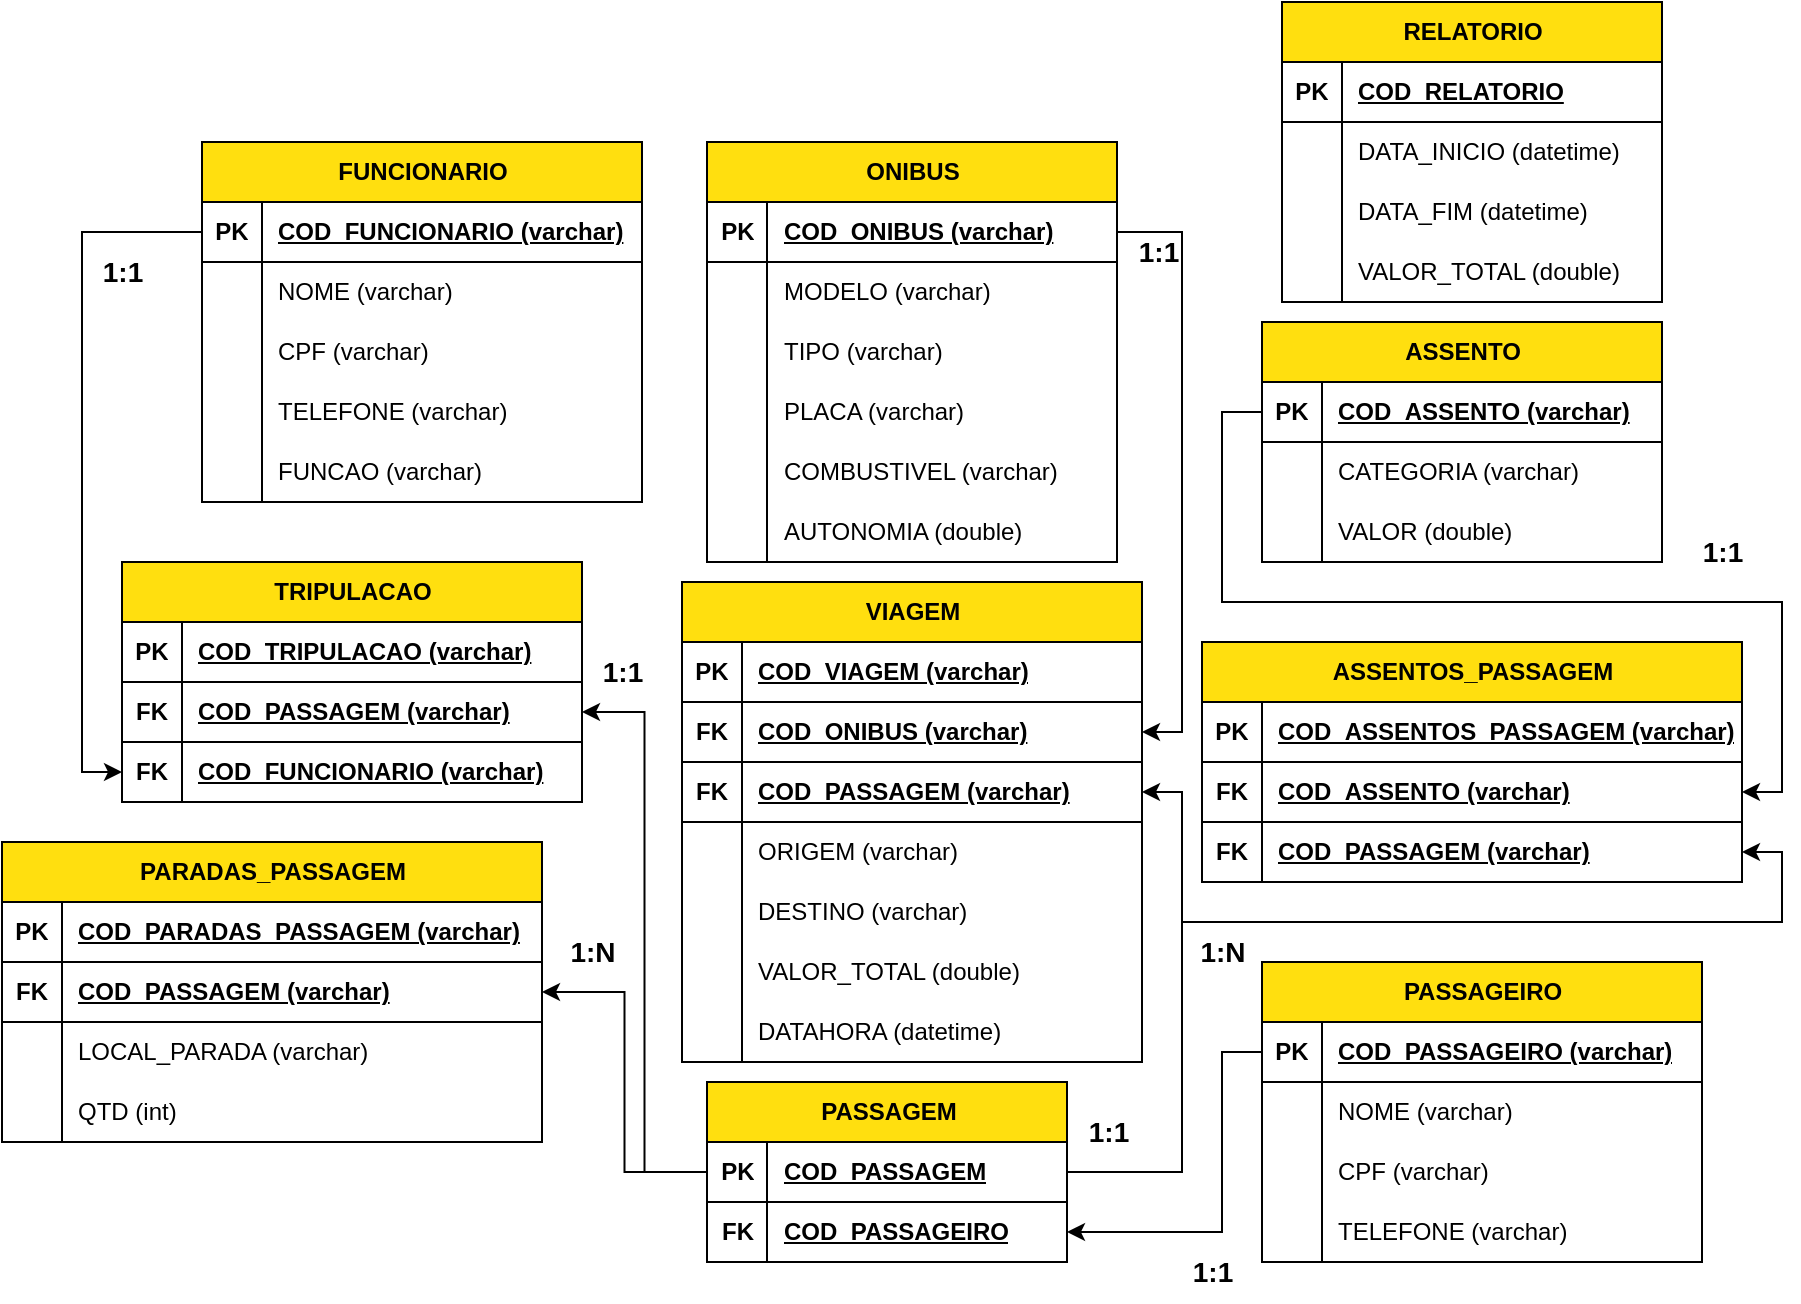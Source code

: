 <mxfile version="22.0.0" type="device">
  <diagram id="R2lEEEUBdFMjLlhIrx00" name="Page-1">
    <mxGraphModel dx="2416" dy="1732" grid="1" gridSize="10" guides="1" tooltips="1" connect="1" arrows="1" fold="1" page="1" pageScale="1" pageWidth="850" pageHeight="1100" math="0" shadow="0" extFonts="Permanent Marker^https://fonts.googleapis.com/css?family=Permanent+Marker">
      <root>
        <mxCell id="0" />
        <mxCell id="1" parent="0" />
        <mxCell id="h3yeqgVDddBy6KpF-m_9-1" value="PASSAGEM" style="shape=table;startSize=30;container=1;collapsible=1;childLayout=tableLayout;fixedRows=1;rowLines=0;fontStyle=1;align=center;resizeLast=1;html=1;fillColor=#FFDF0F;" vertex="1" parent="1">
          <mxGeometry x="132.5" y="-10" width="180" height="90" as="geometry" />
        </mxCell>
        <mxCell id="h3yeqgVDddBy6KpF-m_9-37" value="" style="shape=tableRow;horizontal=0;startSize=0;swimlaneHead=0;swimlaneBody=0;fillColor=none;collapsible=0;dropTarget=0;points=[[0,0.5],[1,0.5]];portConstraint=eastwest;top=0;left=0;right=0;bottom=1;" vertex="1" parent="h3yeqgVDddBy6KpF-m_9-1">
          <mxGeometry y="30" width="180" height="30" as="geometry" />
        </mxCell>
        <mxCell id="h3yeqgVDddBy6KpF-m_9-38" value="PK" style="shape=partialRectangle;connectable=0;fillColor=none;top=0;left=0;bottom=0;right=0;fontStyle=1;overflow=hidden;whiteSpace=wrap;html=1;" vertex="1" parent="h3yeqgVDddBy6KpF-m_9-37">
          <mxGeometry width="30" height="30" as="geometry">
            <mxRectangle width="30" height="30" as="alternateBounds" />
          </mxGeometry>
        </mxCell>
        <mxCell id="h3yeqgVDddBy6KpF-m_9-39" value="COD_PASSAGEM" style="shape=partialRectangle;connectable=0;fillColor=none;top=0;left=0;bottom=0;right=0;align=left;spacingLeft=6;fontStyle=5;overflow=hidden;whiteSpace=wrap;html=1;" vertex="1" parent="h3yeqgVDddBy6KpF-m_9-37">
          <mxGeometry x="30" width="150" height="30" as="geometry">
            <mxRectangle width="150" height="30" as="alternateBounds" />
          </mxGeometry>
        </mxCell>
        <mxCell id="h3yeqgVDddBy6KpF-m_9-174" value="" style="shape=tableRow;horizontal=0;startSize=0;swimlaneHead=0;swimlaneBody=0;fillColor=none;collapsible=0;dropTarget=0;points=[[0,0.5],[1,0.5]];portConstraint=eastwest;top=0;left=0;right=0;bottom=1;" vertex="1" parent="h3yeqgVDddBy6KpF-m_9-1">
          <mxGeometry y="60" width="180" height="30" as="geometry" />
        </mxCell>
        <mxCell id="h3yeqgVDddBy6KpF-m_9-175" value="FK" style="shape=partialRectangle;connectable=0;fillColor=none;top=0;left=0;bottom=0;right=0;fontStyle=1;overflow=hidden;whiteSpace=wrap;html=1;" vertex="1" parent="h3yeqgVDddBy6KpF-m_9-174">
          <mxGeometry width="30" height="30" as="geometry">
            <mxRectangle width="30" height="30" as="alternateBounds" />
          </mxGeometry>
        </mxCell>
        <mxCell id="h3yeqgVDddBy6KpF-m_9-176" value="COD_PASSAGEIRO" style="shape=partialRectangle;connectable=0;fillColor=none;top=0;left=0;bottom=0;right=0;align=left;spacingLeft=6;fontStyle=5;overflow=hidden;whiteSpace=wrap;html=1;" vertex="1" parent="h3yeqgVDddBy6KpF-m_9-174">
          <mxGeometry x="30" width="150" height="30" as="geometry">
            <mxRectangle width="150" height="30" as="alternateBounds" />
          </mxGeometry>
        </mxCell>
        <mxCell id="h3yeqgVDddBy6KpF-m_9-59" value="PARADAS_PASSAGEM" style="shape=table;startSize=30;container=1;collapsible=1;childLayout=tableLayout;fixedRows=1;rowLines=0;fontStyle=1;align=center;resizeLast=1;html=1;fillColor=#FFDF0F;" vertex="1" parent="1">
          <mxGeometry x="-220" y="-130" width="270" height="150" as="geometry" />
        </mxCell>
        <mxCell id="h3yeqgVDddBy6KpF-m_9-60" value="" style="shape=tableRow;horizontal=0;startSize=0;swimlaneHead=0;swimlaneBody=0;fillColor=none;collapsible=0;dropTarget=0;points=[[0,0.5],[1,0.5]];portConstraint=eastwest;top=0;left=0;right=0;bottom=1;" vertex="1" parent="h3yeqgVDddBy6KpF-m_9-59">
          <mxGeometry y="30" width="270" height="30" as="geometry" />
        </mxCell>
        <mxCell id="h3yeqgVDddBy6KpF-m_9-61" value="PK" style="shape=partialRectangle;connectable=0;fillColor=none;top=0;left=0;bottom=0;right=0;fontStyle=1;overflow=hidden;whiteSpace=wrap;html=1;" vertex="1" parent="h3yeqgVDddBy6KpF-m_9-60">
          <mxGeometry width="30" height="30" as="geometry">
            <mxRectangle width="30" height="30" as="alternateBounds" />
          </mxGeometry>
        </mxCell>
        <mxCell id="h3yeqgVDddBy6KpF-m_9-62" value="COD_PARADAS_PASSAGEM&amp;nbsp;(varchar)" style="shape=partialRectangle;connectable=0;fillColor=none;top=0;left=0;bottom=0;right=0;align=left;spacingLeft=6;fontStyle=5;overflow=hidden;whiteSpace=wrap;html=1;" vertex="1" parent="h3yeqgVDddBy6KpF-m_9-60">
          <mxGeometry x="30" width="240" height="30" as="geometry">
            <mxRectangle width="240" height="30" as="alternateBounds" />
          </mxGeometry>
        </mxCell>
        <mxCell id="h3yeqgVDddBy6KpF-m_9-63" value="" style="shape=tableRow;horizontal=0;startSize=0;swimlaneHead=0;swimlaneBody=0;fillColor=none;collapsible=0;dropTarget=0;points=[[0,0.5],[1,0.5]];portConstraint=eastwest;top=0;left=0;right=0;bottom=1;" vertex="1" parent="h3yeqgVDddBy6KpF-m_9-59">
          <mxGeometry y="60" width="270" height="30" as="geometry" />
        </mxCell>
        <mxCell id="h3yeqgVDddBy6KpF-m_9-64" value="FK" style="shape=partialRectangle;connectable=0;fillColor=none;top=0;left=0;bottom=0;right=0;fontStyle=1;overflow=hidden;whiteSpace=wrap;html=1;" vertex="1" parent="h3yeqgVDddBy6KpF-m_9-63">
          <mxGeometry width="30" height="30" as="geometry">
            <mxRectangle width="30" height="30" as="alternateBounds" />
          </mxGeometry>
        </mxCell>
        <mxCell id="h3yeqgVDddBy6KpF-m_9-65" value="COD_PASSAGEM&amp;nbsp;(varchar)" style="shape=partialRectangle;connectable=0;fillColor=none;top=0;left=0;bottom=0;right=0;align=left;spacingLeft=6;fontStyle=5;overflow=hidden;whiteSpace=wrap;html=1;" vertex="1" parent="h3yeqgVDddBy6KpF-m_9-63">
          <mxGeometry x="30" width="240" height="30" as="geometry">
            <mxRectangle width="240" height="30" as="alternateBounds" />
          </mxGeometry>
        </mxCell>
        <mxCell id="h3yeqgVDddBy6KpF-m_9-66" value="" style="shape=tableRow;horizontal=0;startSize=0;swimlaneHead=0;swimlaneBody=0;fillColor=none;collapsible=0;dropTarget=0;points=[[0,0.5],[1,0.5]];portConstraint=eastwest;top=0;left=0;right=0;bottom=0;" vertex="1" parent="h3yeqgVDddBy6KpF-m_9-59">
          <mxGeometry y="90" width="270" height="30" as="geometry" />
        </mxCell>
        <mxCell id="h3yeqgVDddBy6KpF-m_9-67" value="" style="shape=partialRectangle;connectable=0;fillColor=none;top=0;left=0;bottom=0;right=0;editable=1;overflow=hidden;whiteSpace=wrap;html=1;" vertex="1" parent="h3yeqgVDddBy6KpF-m_9-66">
          <mxGeometry width="30" height="30" as="geometry">
            <mxRectangle width="30" height="30" as="alternateBounds" />
          </mxGeometry>
        </mxCell>
        <mxCell id="h3yeqgVDddBy6KpF-m_9-68" value="LOCAL_PARADA (varchar)" style="shape=partialRectangle;connectable=0;fillColor=none;top=0;left=0;bottom=0;right=0;align=left;spacingLeft=6;overflow=hidden;whiteSpace=wrap;html=1;" vertex="1" parent="h3yeqgVDddBy6KpF-m_9-66">
          <mxGeometry x="30" width="240" height="30" as="geometry">
            <mxRectangle width="240" height="30" as="alternateBounds" />
          </mxGeometry>
        </mxCell>
        <mxCell id="h3yeqgVDddBy6KpF-m_9-69" value="" style="shape=tableRow;horizontal=0;startSize=0;swimlaneHead=0;swimlaneBody=0;fillColor=none;collapsible=0;dropTarget=0;points=[[0,0.5],[1,0.5]];portConstraint=eastwest;top=0;left=0;right=0;bottom=0;" vertex="1" parent="h3yeqgVDddBy6KpF-m_9-59">
          <mxGeometry y="120" width="270" height="30" as="geometry" />
        </mxCell>
        <mxCell id="h3yeqgVDddBy6KpF-m_9-70" value="" style="shape=partialRectangle;connectable=0;fillColor=none;top=0;left=0;bottom=0;right=0;editable=1;overflow=hidden;whiteSpace=wrap;html=1;" vertex="1" parent="h3yeqgVDddBy6KpF-m_9-69">
          <mxGeometry width="30" height="30" as="geometry">
            <mxRectangle width="30" height="30" as="alternateBounds" />
          </mxGeometry>
        </mxCell>
        <mxCell id="h3yeqgVDddBy6KpF-m_9-71" value="QTD (int)" style="shape=partialRectangle;connectable=0;fillColor=none;top=0;left=0;bottom=0;right=0;align=left;spacingLeft=6;overflow=hidden;whiteSpace=wrap;html=1;" vertex="1" parent="h3yeqgVDddBy6KpF-m_9-69">
          <mxGeometry x="30" width="240" height="30" as="geometry">
            <mxRectangle width="240" height="30" as="alternateBounds" />
          </mxGeometry>
        </mxCell>
        <mxCell id="h3yeqgVDddBy6KpF-m_9-78" value="ASSENTOS_PASSAGEM" style="shape=table;startSize=30;container=1;collapsible=1;childLayout=tableLayout;fixedRows=1;rowLines=0;fontStyle=1;align=center;resizeLast=1;html=1;fillColor=#FFDF0F;" vertex="1" parent="1">
          <mxGeometry x="380" y="-230" width="270" height="120" as="geometry" />
        </mxCell>
        <mxCell id="h3yeqgVDddBy6KpF-m_9-79" value="" style="shape=tableRow;horizontal=0;startSize=0;swimlaneHead=0;swimlaneBody=0;fillColor=none;collapsible=0;dropTarget=0;points=[[0,0.5],[1,0.5]];portConstraint=eastwest;top=0;left=0;right=0;bottom=1;" vertex="1" parent="h3yeqgVDddBy6KpF-m_9-78">
          <mxGeometry y="30" width="270" height="30" as="geometry" />
        </mxCell>
        <mxCell id="h3yeqgVDddBy6KpF-m_9-80" value="PK" style="shape=partialRectangle;connectable=0;fillColor=none;top=0;left=0;bottom=0;right=0;fontStyle=1;overflow=hidden;whiteSpace=wrap;html=1;" vertex="1" parent="h3yeqgVDddBy6KpF-m_9-79">
          <mxGeometry width="30" height="30" as="geometry">
            <mxRectangle width="30" height="30" as="alternateBounds" />
          </mxGeometry>
        </mxCell>
        <mxCell id="h3yeqgVDddBy6KpF-m_9-81" value="COD_ASSENTOS_PASSAGEM&amp;nbsp;(varchar)" style="shape=partialRectangle;connectable=0;fillColor=none;top=0;left=0;bottom=0;right=0;align=left;spacingLeft=6;fontStyle=5;overflow=hidden;whiteSpace=wrap;html=1;" vertex="1" parent="h3yeqgVDddBy6KpF-m_9-79">
          <mxGeometry x="30" width="240" height="30" as="geometry">
            <mxRectangle width="240" height="30" as="alternateBounds" />
          </mxGeometry>
        </mxCell>
        <mxCell id="h3yeqgVDddBy6KpF-m_9-97" value="" style="shape=tableRow;horizontal=0;startSize=0;swimlaneHead=0;swimlaneBody=0;fillColor=none;collapsible=0;dropTarget=0;points=[[0,0.5],[1,0.5]];portConstraint=eastwest;top=0;left=0;right=0;bottom=1;" vertex="1" parent="h3yeqgVDddBy6KpF-m_9-78">
          <mxGeometry y="60" width="270" height="30" as="geometry" />
        </mxCell>
        <mxCell id="h3yeqgVDddBy6KpF-m_9-98" value="FK" style="shape=partialRectangle;connectable=0;fillColor=none;top=0;left=0;bottom=0;right=0;fontStyle=1;overflow=hidden;whiteSpace=wrap;html=1;" vertex="1" parent="h3yeqgVDddBy6KpF-m_9-97">
          <mxGeometry width="30" height="30" as="geometry">
            <mxRectangle width="30" height="30" as="alternateBounds" />
          </mxGeometry>
        </mxCell>
        <mxCell id="h3yeqgVDddBy6KpF-m_9-99" value="COD_ASSENTO&amp;nbsp;(varchar)" style="shape=partialRectangle;connectable=0;fillColor=none;top=0;left=0;bottom=0;right=0;align=left;spacingLeft=6;fontStyle=5;overflow=hidden;whiteSpace=wrap;html=1;" vertex="1" parent="h3yeqgVDddBy6KpF-m_9-97">
          <mxGeometry x="30" width="240" height="30" as="geometry">
            <mxRectangle width="240" height="30" as="alternateBounds" />
          </mxGeometry>
        </mxCell>
        <mxCell id="h3yeqgVDddBy6KpF-m_9-82" value="" style="shape=tableRow;horizontal=0;startSize=0;swimlaneHead=0;swimlaneBody=0;fillColor=none;collapsible=0;dropTarget=0;points=[[0,0.5],[1,0.5]];portConstraint=eastwest;top=0;left=0;right=0;bottom=1;" vertex="1" parent="h3yeqgVDddBy6KpF-m_9-78">
          <mxGeometry y="90" width="270" height="30" as="geometry" />
        </mxCell>
        <mxCell id="h3yeqgVDddBy6KpF-m_9-83" value="FK" style="shape=partialRectangle;connectable=0;fillColor=none;top=0;left=0;bottom=0;right=0;fontStyle=1;overflow=hidden;whiteSpace=wrap;html=1;" vertex="1" parent="h3yeqgVDddBy6KpF-m_9-82">
          <mxGeometry width="30" height="30" as="geometry">
            <mxRectangle width="30" height="30" as="alternateBounds" />
          </mxGeometry>
        </mxCell>
        <mxCell id="h3yeqgVDddBy6KpF-m_9-84" value="COD_PASSAGEM&amp;nbsp;(varchar)" style="shape=partialRectangle;connectable=0;fillColor=none;top=0;left=0;bottom=0;right=0;align=left;spacingLeft=6;fontStyle=5;overflow=hidden;whiteSpace=wrap;html=1;" vertex="1" parent="h3yeqgVDddBy6KpF-m_9-82">
          <mxGeometry x="30" width="240" height="30" as="geometry">
            <mxRectangle width="240" height="30" as="alternateBounds" />
          </mxGeometry>
        </mxCell>
        <mxCell id="h3yeqgVDddBy6KpF-m_9-178" style="edgeStyle=orthogonalEdgeStyle;rounded=0;orthogonalLoop=1;jettySize=auto;html=1;entryX=1;entryY=0.5;entryDx=0;entryDy=0;exitX=0;exitY=0.5;exitDx=0;exitDy=0;" edge="1" parent="1" source="h3yeqgVDddBy6KpF-m_9-111" target="h3yeqgVDddBy6KpF-m_9-97">
          <mxGeometry relative="1" as="geometry" />
        </mxCell>
        <mxCell id="h3yeqgVDddBy6KpF-m_9-110" value="ASSENTO" style="shape=table;startSize=30;container=1;collapsible=1;childLayout=tableLayout;fixedRows=1;rowLines=0;fontStyle=1;align=center;resizeLast=1;html=1;fillColor=#FFDF0F;" vertex="1" parent="1">
          <mxGeometry x="410" y="-390" width="200" height="120" as="geometry" />
        </mxCell>
        <mxCell id="h3yeqgVDddBy6KpF-m_9-111" value="" style="shape=tableRow;horizontal=0;startSize=0;swimlaneHead=0;swimlaneBody=0;fillColor=none;collapsible=0;dropTarget=0;points=[[0,0.5],[1,0.5]];portConstraint=eastwest;top=0;left=0;right=0;bottom=1;" vertex="1" parent="h3yeqgVDddBy6KpF-m_9-110">
          <mxGeometry y="30" width="200" height="30" as="geometry" />
        </mxCell>
        <mxCell id="h3yeqgVDddBy6KpF-m_9-112" value="PK" style="shape=partialRectangle;connectable=0;fillColor=none;top=0;left=0;bottom=0;right=0;fontStyle=1;overflow=hidden;whiteSpace=wrap;html=1;" vertex="1" parent="h3yeqgVDddBy6KpF-m_9-111">
          <mxGeometry width="30" height="30" as="geometry">
            <mxRectangle width="30" height="30" as="alternateBounds" />
          </mxGeometry>
        </mxCell>
        <mxCell id="h3yeqgVDddBy6KpF-m_9-113" value="COD_ASSENTO&amp;nbsp;(varchar)" style="shape=partialRectangle;connectable=0;fillColor=none;top=0;left=0;bottom=0;right=0;align=left;spacingLeft=6;fontStyle=5;overflow=hidden;whiteSpace=wrap;html=1;" vertex="1" parent="h3yeqgVDddBy6KpF-m_9-111">
          <mxGeometry x="30" width="170" height="30" as="geometry">
            <mxRectangle width="170" height="30" as="alternateBounds" />
          </mxGeometry>
        </mxCell>
        <mxCell id="h3yeqgVDddBy6KpF-m_9-117" value="" style="shape=tableRow;horizontal=0;startSize=0;swimlaneHead=0;swimlaneBody=0;fillColor=none;collapsible=0;dropTarget=0;points=[[0,0.5],[1,0.5]];portConstraint=eastwest;top=0;left=0;right=0;bottom=0;" vertex="1" parent="h3yeqgVDddBy6KpF-m_9-110">
          <mxGeometry y="60" width="200" height="30" as="geometry" />
        </mxCell>
        <mxCell id="h3yeqgVDddBy6KpF-m_9-118" value="" style="shape=partialRectangle;connectable=0;fillColor=none;top=0;left=0;bottom=0;right=0;editable=1;overflow=hidden;whiteSpace=wrap;html=1;" vertex="1" parent="h3yeqgVDddBy6KpF-m_9-117">
          <mxGeometry width="30" height="30" as="geometry">
            <mxRectangle width="30" height="30" as="alternateBounds" />
          </mxGeometry>
        </mxCell>
        <mxCell id="h3yeqgVDddBy6KpF-m_9-119" value="CATEGORIA (varchar)" style="shape=partialRectangle;connectable=0;fillColor=none;top=0;left=0;bottom=0;right=0;align=left;spacingLeft=6;overflow=hidden;whiteSpace=wrap;html=1;" vertex="1" parent="h3yeqgVDddBy6KpF-m_9-117">
          <mxGeometry x="30" width="170" height="30" as="geometry">
            <mxRectangle width="170" height="30" as="alternateBounds" />
          </mxGeometry>
        </mxCell>
        <mxCell id="h3yeqgVDddBy6KpF-m_9-120" value="" style="shape=tableRow;horizontal=0;startSize=0;swimlaneHead=0;swimlaneBody=0;fillColor=none;collapsible=0;dropTarget=0;points=[[0,0.5],[1,0.5]];portConstraint=eastwest;top=0;left=0;right=0;bottom=0;" vertex="1" parent="h3yeqgVDddBy6KpF-m_9-110">
          <mxGeometry y="90" width="200" height="30" as="geometry" />
        </mxCell>
        <mxCell id="h3yeqgVDddBy6KpF-m_9-121" value="" style="shape=partialRectangle;connectable=0;fillColor=none;top=0;left=0;bottom=0;right=0;editable=1;overflow=hidden;whiteSpace=wrap;html=1;" vertex="1" parent="h3yeqgVDddBy6KpF-m_9-120">
          <mxGeometry width="30" height="30" as="geometry">
            <mxRectangle width="30" height="30" as="alternateBounds" />
          </mxGeometry>
        </mxCell>
        <mxCell id="h3yeqgVDddBy6KpF-m_9-122" value="VALOR (double)" style="shape=partialRectangle;connectable=0;fillColor=none;top=0;left=0;bottom=0;right=0;align=left;spacingLeft=6;overflow=hidden;whiteSpace=wrap;html=1;" vertex="1" parent="h3yeqgVDddBy6KpF-m_9-120">
          <mxGeometry x="30" width="170" height="30" as="geometry">
            <mxRectangle width="170" height="30" as="alternateBounds" />
          </mxGeometry>
        </mxCell>
        <mxCell id="h3yeqgVDddBy6KpF-m_9-134" value="PASSAGEIRO" style="shape=table;startSize=30;container=1;collapsible=1;childLayout=tableLayout;fixedRows=1;rowLines=0;fontStyle=1;align=center;resizeLast=1;html=1;fillColor=#FFDF0F;" vertex="1" parent="1">
          <mxGeometry x="410" y="-70" width="220" height="150" as="geometry" />
        </mxCell>
        <mxCell id="h3yeqgVDddBy6KpF-m_9-135" value="" style="shape=tableRow;horizontal=0;startSize=0;swimlaneHead=0;swimlaneBody=0;fillColor=none;collapsible=0;dropTarget=0;points=[[0,0.5],[1,0.5]];portConstraint=eastwest;top=0;left=0;right=0;bottom=1;" vertex="1" parent="h3yeqgVDddBy6KpF-m_9-134">
          <mxGeometry y="30" width="220" height="30" as="geometry" />
        </mxCell>
        <mxCell id="h3yeqgVDddBy6KpF-m_9-136" value="PK" style="shape=partialRectangle;connectable=0;fillColor=none;top=0;left=0;bottom=0;right=0;fontStyle=1;overflow=hidden;whiteSpace=wrap;html=1;" vertex="1" parent="h3yeqgVDddBy6KpF-m_9-135">
          <mxGeometry width="30" height="30" as="geometry">
            <mxRectangle width="30" height="30" as="alternateBounds" />
          </mxGeometry>
        </mxCell>
        <mxCell id="h3yeqgVDddBy6KpF-m_9-137" value="COD_PASSAGEIRO&amp;nbsp;(varchar)" style="shape=partialRectangle;connectable=0;fillColor=none;top=0;left=0;bottom=0;right=0;align=left;spacingLeft=6;fontStyle=5;overflow=hidden;whiteSpace=wrap;html=1;" vertex="1" parent="h3yeqgVDddBy6KpF-m_9-135">
          <mxGeometry x="30" width="190" height="30" as="geometry">
            <mxRectangle width="190" height="30" as="alternateBounds" />
          </mxGeometry>
        </mxCell>
        <mxCell id="h3yeqgVDddBy6KpF-m_9-138" value="" style="shape=tableRow;horizontal=0;startSize=0;swimlaneHead=0;swimlaneBody=0;fillColor=none;collapsible=0;dropTarget=0;points=[[0,0.5],[1,0.5]];portConstraint=eastwest;top=0;left=0;right=0;bottom=0;" vertex="1" parent="h3yeqgVDddBy6KpF-m_9-134">
          <mxGeometry y="60" width="220" height="30" as="geometry" />
        </mxCell>
        <mxCell id="h3yeqgVDddBy6KpF-m_9-139" value="" style="shape=partialRectangle;connectable=0;fillColor=none;top=0;left=0;bottom=0;right=0;editable=1;overflow=hidden;whiteSpace=wrap;html=1;" vertex="1" parent="h3yeqgVDddBy6KpF-m_9-138">
          <mxGeometry width="30" height="30" as="geometry">
            <mxRectangle width="30" height="30" as="alternateBounds" />
          </mxGeometry>
        </mxCell>
        <mxCell id="h3yeqgVDddBy6KpF-m_9-140" value="NOME (varchar)" style="shape=partialRectangle;connectable=0;fillColor=none;top=0;left=0;bottom=0;right=0;align=left;spacingLeft=6;overflow=hidden;whiteSpace=wrap;html=1;" vertex="1" parent="h3yeqgVDddBy6KpF-m_9-138">
          <mxGeometry x="30" width="190" height="30" as="geometry">
            <mxRectangle width="190" height="30" as="alternateBounds" />
          </mxGeometry>
        </mxCell>
        <mxCell id="h3yeqgVDddBy6KpF-m_9-141" value="" style="shape=tableRow;horizontal=0;startSize=0;swimlaneHead=0;swimlaneBody=0;fillColor=none;collapsible=0;dropTarget=0;points=[[0,0.5],[1,0.5]];portConstraint=eastwest;top=0;left=0;right=0;bottom=0;" vertex="1" parent="h3yeqgVDddBy6KpF-m_9-134">
          <mxGeometry y="90" width="220" height="30" as="geometry" />
        </mxCell>
        <mxCell id="h3yeqgVDddBy6KpF-m_9-142" value="" style="shape=partialRectangle;connectable=0;fillColor=none;top=0;left=0;bottom=0;right=0;editable=1;overflow=hidden;whiteSpace=wrap;html=1;" vertex="1" parent="h3yeqgVDddBy6KpF-m_9-141">
          <mxGeometry width="30" height="30" as="geometry">
            <mxRectangle width="30" height="30" as="alternateBounds" />
          </mxGeometry>
        </mxCell>
        <mxCell id="h3yeqgVDddBy6KpF-m_9-143" value="CPF (varchar)" style="shape=partialRectangle;connectable=0;fillColor=none;top=0;left=0;bottom=0;right=0;align=left;spacingLeft=6;overflow=hidden;whiteSpace=wrap;html=1;" vertex="1" parent="h3yeqgVDddBy6KpF-m_9-141">
          <mxGeometry x="30" width="190" height="30" as="geometry">
            <mxRectangle width="190" height="30" as="alternateBounds" />
          </mxGeometry>
        </mxCell>
        <mxCell id="h3yeqgVDddBy6KpF-m_9-144" value="" style="shape=tableRow;horizontal=0;startSize=0;swimlaneHead=0;swimlaneBody=0;fillColor=none;collapsible=0;dropTarget=0;points=[[0,0.5],[1,0.5]];portConstraint=eastwest;top=0;left=0;right=0;bottom=0;" vertex="1" parent="h3yeqgVDddBy6KpF-m_9-134">
          <mxGeometry y="120" width="220" height="30" as="geometry" />
        </mxCell>
        <mxCell id="h3yeqgVDddBy6KpF-m_9-145" value="" style="shape=partialRectangle;connectable=0;fillColor=none;top=0;left=0;bottom=0;right=0;editable=1;overflow=hidden;whiteSpace=wrap;html=1;" vertex="1" parent="h3yeqgVDddBy6KpF-m_9-144">
          <mxGeometry width="30" height="30" as="geometry">
            <mxRectangle width="30" height="30" as="alternateBounds" />
          </mxGeometry>
        </mxCell>
        <mxCell id="h3yeqgVDddBy6KpF-m_9-146" value="TELEFONE (varchar)" style="shape=partialRectangle;connectable=0;fillColor=none;top=0;left=0;bottom=0;right=0;align=left;spacingLeft=6;overflow=hidden;whiteSpace=wrap;html=1;" vertex="1" parent="h3yeqgVDddBy6KpF-m_9-144">
          <mxGeometry x="30" width="190" height="30" as="geometry">
            <mxRectangle width="190" height="30" as="alternateBounds" />
          </mxGeometry>
        </mxCell>
        <mxCell id="h3yeqgVDddBy6KpF-m_9-147" style="edgeStyle=orthogonalEdgeStyle;rounded=0;orthogonalLoop=1;jettySize=auto;html=1;entryX=1;entryY=0.5;entryDx=0;entryDy=0;" edge="1" parent="1" source="h3yeqgVDddBy6KpF-m_9-135" target="h3yeqgVDddBy6KpF-m_9-174">
          <mxGeometry relative="1" as="geometry">
            <Array as="points">
              <mxPoint x="390" y="-25" />
              <mxPoint x="390" y="65" />
            </Array>
          </mxGeometry>
        </mxCell>
        <mxCell id="h3yeqgVDddBy6KpF-m_9-148" value="FUNCIONARIO" style="shape=table;startSize=30;container=1;collapsible=1;childLayout=tableLayout;fixedRows=1;rowLines=0;fontStyle=1;align=center;resizeLast=1;html=1;fillColor=#FFDF0F;" vertex="1" parent="1">
          <mxGeometry x="-120" y="-480" width="220" height="180" as="geometry" />
        </mxCell>
        <mxCell id="h3yeqgVDddBy6KpF-m_9-149" value="" style="shape=tableRow;horizontal=0;startSize=0;swimlaneHead=0;swimlaneBody=0;fillColor=none;collapsible=0;dropTarget=0;points=[[0,0.5],[1,0.5]];portConstraint=eastwest;top=0;left=0;right=0;bottom=1;" vertex="1" parent="h3yeqgVDddBy6KpF-m_9-148">
          <mxGeometry y="30" width="220" height="30" as="geometry" />
        </mxCell>
        <mxCell id="h3yeqgVDddBy6KpF-m_9-150" value="PK" style="shape=partialRectangle;connectable=0;fillColor=none;top=0;left=0;bottom=0;right=0;fontStyle=1;overflow=hidden;whiteSpace=wrap;html=1;" vertex="1" parent="h3yeqgVDddBy6KpF-m_9-149">
          <mxGeometry width="30" height="30" as="geometry">
            <mxRectangle width="30" height="30" as="alternateBounds" />
          </mxGeometry>
        </mxCell>
        <mxCell id="h3yeqgVDddBy6KpF-m_9-151" value="COD_FUNCIONARIO (varchar)" style="shape=partialRectangle;connectable=0;fillColor=none;top=0;left=0;bottom=0;right=0;align=left;spacingLeft=6;fontStyle=5;overflow=hidden;whiteSpace=wrap;html=1;" vertex="1" parent="h3yeqgVDddBy6KpF-m_9-149">
          <mxGeometry x="30" width="190" height="30" as="geometry">
            <mxRectangle width="190" height="30" as="alternateBounds" />
          </mxGeometry>
        </mxCell>
        <mxCell id="h3yeqgVDddBy6KpF-m_9-152" value="" style="shape=tableRow;horizontal=0;startSize=0;swimlaneHead=0;swimlaneBody=0;fillColor=none;collapsible=0;dropTarget=0;points=[[0,0.5],[1,0.5]];portConstraint=eastwest;top=0;left=0;right=0;bottom=0;" vertex="1" parent="h3yeqgVDddBy6KpF-m_9-148">
          <mxGeometry y="60" width="220" height="30" as="geometry" />
        </mxCell>
        <mxCell id="h3yeqgVDddBy6KpF-m_9-153" value="" style="shape=partialRectangle;connectable=0;fillColor=none;top=0;left=0;bottom=0;right=0;editable=1;overflow=hidden;whiteSpace=wrap;html=1;" vertex="1" parent="h3yeqgVDddBy6KpF-m_9-152">
          <mxGeometry width="30" height="30" as="geometry">
            <mxRectangle width="30" height="30" as="alternateBounds" />
          </mxGeometry>
        </mxCell>
        <mxCell id="h3yeqgVDddBy6KpF-m_9-154" value="NOME (varchar)" style="shape=partialRectangle;connectable=0;fillColor=none;top=0;left=0;bottom=0;right=0;align=left;spacingLeft=6;overflow=hidden;whiteSpace=wrap;html=1;" vertex="1" parent="h3yeqgVDddBy6KpF-m_9-152">
          <mxGeometry x="30" width="190" height="30" as="geometry">
            <mxRectangle width="190" height="30" as="alternateBounds" />
          </mxGeometry>
        </mxCell>
        <mxCell id="h3yeqgVDddBy6KpF-m_9-155" value="" style="shape=tableRow;horizontal=0;startSize=0;swimlaneHead=0;swimlaneBody=0;fillColor=none;collapsible=0;dropTarget=0;points=[[0,0.5],[1,0.5]];portConstraint=eastwest;top=0;left=0;right=0;bottom=0;" vertex="1" parent="h3yeqgVDddBy6KpF-m_9-148">
          <mxGeometry y="90" width="220" height="30" as="geometry" />
        </mxCell>
        <mxCell id="h3yeqgVDddBy6KpF-m_9-156" value="" style="shape=partialRectangle;connectable=0;fillColor=none;top=0;left=0;bottom=0;right=0;editable=1;overflow=hidden;whiteSpace=wrap;html=1;" vertex="1" parent="h3yeqgVDddBy6KpF-m_9-155">
          <mxGeometry width="30" height="30" as="geometry">
            <mxRectangle width="30" height="30" as="alternateBounds" />
          </mxGeometry>
        </mxCell>
        <mxCell id="h3yeqgVDddBy6KpF-m_9-157" value="CPF (varchar)" style="shape=partialRectangle;connectable=0;fillColor=none;top=0;left=0;bottom=0;right=0;align=left;spacingLeft=6;overflow=hidden;whiteSpace=wrap;html=1;" vertex="1" parent="h3yeqgVDddBy6KpF-m_9-155">
          <mxGeometry x="30" width="190" height="30" as="geometry">
            <mxRectangle width="190" height="30" as="alternateBounds" />
          </mxGeometry>
        </mxCell>
        <mxCell id="h3yeqgVDddBy6KpF-m_9-158" value="" style="shape=tableRow;horizontal=0;startSize=0;swimlaneHead=0;swimlaneBody=0;fillColor=none;collapsible=0;dropTarget=0;points=[[0,0.5],[1,0.5]];portConstraint=eastwest;top=0;left=0;right=0;bottom=0;" vertex="1" parent="h3yeqgVDddBy6KpF-m_9-148">
          <mxGeometry y="120" width="220" height="30" as="geometry" />
        </mxCell>
        <mxCell id="h3yeqgVDddBy6KpF-m_9-159" value="" style="shape=partialRectangle;connectable=0;fillColor=none;top=0;left=0;bottom=0;right=0;editable=1;overflow=hidden;whiteSpace=wrap;html=1;" vertex="1" parent="h3yeqgVDddBy6KpF-m_9-158">
          <mxGeometry width="30" height="30" as="geometry">
            <mxRectangle width="30" height="30" as="alternateBounds" />
          </mxGeometry>
        </mxCell>
        <mxCell id="h3yeqgVDddBy6KpF-m_9-160" value="TELEFONE (varchar)" style="shape=partialRectangle;connectable=0;fillColor=none;top=0;left=0;bottom=0;right=0;align=left;spacingLeft=6;overflow=hidden;whiteSpace=wrap;html=1;" vertex="1" parent="h3yeqgVDddBy6KpF-m_9-158">
          <mxGeometry x="30" width="190" height="30" as="geometry">
            <mxRectangle width="190" height="30" as="alternateBounds" />
          </mxGeometry>
        </mxCell>
        <mxCell id="h3yeqgVDddBy6KpF-m_9-181" value="" style="shape=tableRow;horizontal=0;startSize=0;swimlaneHead=0;swimlaneBody=0;fillColor=none;collapsible=0;dropTarget=0;points=[[0,0.5],[1,0.5]];portConstraint=eastwest;top=0;left=0;right=0;bottom=0;" vertex="1" parent="h3yeqgVDddBy6KpF-m_9-148">
          <mxGeometry y="150" width="220" height="30" as="geometry" />
        </mxCell>
        <mxCell id="h3yeqgVDddBy6KpF-m_9-182" value="" style="shape=partialRectangle;connectable=0;fillColor=none;top=0;left=0;bottom=0;right=0;editable=1;overflow=hidden;whiteSpace=wrap;html=1;" vertex="1" parent="h3yeqgVDddBy6KpF-m_9-181">
          <mxGeometry width="30" height="30" as="geometry">
            <mxRectangle width="30" height="30" as="alternateBounds" />
          </mxGeometry>
        </mxCell>
        <mxCell id="h3yeqgVDddBy6KpF-m_9-183" value="FUNCAO (varchar)" style="shape=partialRectangle;connectable=0;fillColor=none;top=0;left=0;bottom=0;right=0;align=left;spacingLeft=6;overflow=hidden;whiteSpace=wrap;html=1;" vertex="1" parent="h3yeqgVDddBy6KpF-m_9-181">
          <mxGeometry x="30" width="190" height="30" as="geometry">
            <mxRectangle width="190" height="30" as="alternateBounds" />
          </mxGeometry>
        </mxCell>
        <mxCell id="h3yeqgVDddBy6KpF-m_9-161" value="ONIBUS" style="shape=table;startSize=30;container=1;collapsible=1;childLayout=tableLayout;fixedRows=1;rowLines=0;fontStyle=1;align=center;resizeLast=1;html=1;fillColor=#FFDF0F;" vertex="1" parent="1">
          <mxGeometry x="132.5" y="-480" width="205" height="210" as="geometry" />
        </mxCell>
        <mxCell id="h3yeqgVDddBy6KpF-m_9-162" value="" style="shape=tableRow;horizontal=0;startSize=0;swimlaneHead=0;swimlaneBody=0;fillColor=none;collapsible=0;dropTarget=0;points=[[0,0.5],[1,0.5]];portConstraint=eastwest;top=0;left=0;right=0;bottom=1;" vertex="1" parent="h3yeqgVDddBy6KpF-m_9-161">
          <mxGeometry y="30" width="205" height="30" as="geometry" />
        </mxCell>
        <mxCell id="h3yeqgVDddBy6KpF-m_9-163" value="PK" style="shape=partialRectangle;connectable=0;fillColor=none;top=0;left=0;bottom=0;right=0;fontStyle=1;overflow=hidden;whiteSpace=wrap;html=1;" vertex="1" parent="h3yeqgVDddBy6KpF-m_9-162">
          <mxGeometry width="30" height="30" as="geometry">
            <mxRectangle width="30" height="30" as="alternateBounds" />
          </mxGeometry>
        </mxCell>
        <mxCell id="h3yeqgVDddBy6KpF-m_9-164" value="COD_ONIBUS&amp;nbsp;(varchar)" style="shape=partialRectangle;connectable=0;fillColor=none;top=0;left=0;bottom=0;right=0;align=left;spacingLeft=6;fontStyle=5;overflow=hidden;whiteSpace=wrap;html=1;" vertex="1" parent="h3yeqgVDddBy6KpF-m_9-162">
          <mxGeometry x="30" width="175" height="30" as="geometry">
            <mxRectangle width="175" height="30" as="alternateBounds" />
          </mxGeometry>
        </mxCell>
        <mxCell id="h3yeqgVDddBy6KpF-m_9-165" value="" style="shape=tableRow;horizontal=0;startSize=0;swimlaneHead=0;swimlaneBody=0;fillColor=none;collapsible=0;dropTarget=0;points=[[0,0.5],[1,0.5]];portConstraint=eastwest;top=0;left=0;right=0;bottom=0;" vertex="1" parent="h3yeqgVDddBy6KpF-m_9-161">
          <mxGeometry y="60" width="205" height="30" as="geometry" />
        </mxCell>
        <mxCell id="h3yeqgVDddBy6KpF-m_9-166" value="" style="shape=partialRectangle;connectable=0;fillColor=none;top=0;left=0;bottom=0;right=0;editable=1;overflow=hidden;whiteSpace=wrap;html=1;" vertex="1" parent="h3yeqgVDddBy6KpF-m_9-165">
          <mxGeometry width="30" height="30" as="geometry">
            <mxRectangle width="30" height="30" as="alternateBounds" />
          </mxGeometry>
        </mxCell>
        <mxCell id="h3yeqgVDddBy6KpF-m_9-167" value="MODELO (varchar)" style="shape=partialRectangle;connectable=0;fillColor=none;top=0;left=0;bottom=0;right=0;align=left;spacingLeft=6;overflow=hidden;whiteSpace=wrap;html=1;" vertex="1" parent="h3yeqgVDddBy6KpF-m_9-165">
          <mxGeometry x="30" width="175" height="30" as="geometry">
            <mxRectangle width="175" height="30" as="alternateBounds" />
          </mxGeometry>
        </mxCell>
        <mxCell id="h3yeqgVDddBy6KpF-m_9-168" value="" style="shape=tableRow;horizontal=0;startSize=0;swimlaneHead=0;swimlaneBody=0;fillColor=none;collapsible=0;dropTarget=0;points=[[0,0.5],[1,0.5]];portConstraint=eastwest;top=0;left=0;right=0;bottom=0;" vertex="1" parent="h3yeqgVDddBy6KpF-m_9-161">
          <mxGeometry y="90" width="205" height="30" as="geometry" />
        </mxCell>
        <mxCell id="h3yeqgVDddBy6KpF-m_9-169" value="" style="shape=partialRectangle;connectable=0;fillColor=none;top=0;left=0;bottom=0;right=0;editable=1;overflow=hidden;whiteSpace=wrap;html=1;" vertex="1" parent="h3yeqgVDddBy6KpF-m_9-168">
          <mxGeometry width="30" height="30" as="geometry">
            <mxRectangle width="30" height="30" as="alternateBounds" />
          </mxGeometry>
        </mxCell>
        <mxCell id="h3yeqgVDddBy6KpF-m_9-170" value="TIPO (varchar)" style="shape=partialRectangle;connectable=0;fillColor=none;top=0;left=0;bottom=0;right=0;align=left;spacingLeft=6;overflow=hidden;whiteSpace=wrap;html=1;" vertex="1" parent="h3yeqgVDddBy6KpF-m_9-168">
          <mxGeometry x="30" width="175" height="30" as="geometry">
            <mxRectangle width="175" height="30" as="alternateBounds" />
          </mxGeometry>
        </mxCell>
        <mxCell id="h3yeqgVDddBy6KpF-m_9-171" value="" style="shape=tableRow;horizontal=0;startSize=0;swimlaneHead=0;swimlaneBody=0;fillColor=none;collapsible=0;dropTarget=0;points=[[0,0.5],[1,0.5]];portConstraint=eastwest;top=0;left=0;right=0;bottom=0;" vertex="1" parent="h3yeqgVDddBy6KpF-m_9-161">
          <mxGeometry y="120" width="205" height="30" as="geometry" />
        </mxCell>
        <mxCell id="h3yeqgVDddBy6KpF-m_9-172" value="" style="shape=partialRectangle;connectable=0;fillColor=none;top=0;left=0;bottom=0;right=0;editable=1;overflow=hidden;whiteSpace=wrap;html=1;" vertex="1" parent="h3yeqgVDddBy6KpF-m_9-171">
          <mxGeometry width="30" height="30" as="geometry">
            <mxRectangle width="30" height="30" as="alternateBounds" />
          </mxGeometry>
        </mxCell>
        <mxCell id="h3yeqgVDddBy6KpF-m_9-173" value="PLACA (varchar)" style="shape=partialRectangle;connectable=0;fillColor=none;top=0;left=0;bottom=0;right=0;align=left;spacingLeft=6;overflow=hidden;whiteSpace=wrap;html=1;" vertex="1" parent="h3yeqgVDddBy6KpF-m_9-171">
          <mxGeometry x="30" width="175" height="30" as="geometry">
            <mxRectangle width="175" height="30" as="alternateBounds" />
          </mxGeometry>
        </mxCell>
        <mxCell id="h3yeqgVDddBy6KpF-m_9-271" value="" style="shape=tableRow;horizontal=0;startSize=0;swimlaneHead=0;swimlaneBody=0;fillColor=none;collapsible=0;dropTarget=0;points=[[0,0.5],[1,0.5]];portConstraint=eastwest;top=0;left=0;right=0;bottom=0;" vertex="1" parent="h3yeqgVDddBy6KpF-m_9-161">
          <mxGeometry y="150" width="205" height="30" as="geometry" />
        </mxCell>
        <mxCell id="h3yeqgVDddBy6KpF-m_9-272" value="" style="shape=partialRectangle;connectable=0;fillColor=none;top=0;left=0;bottom=0;right=0;editable=1;overflow=hidden;whiteSpace=wrap;html=1;" vertex="1" parent="h3yeqgVDddBy6KpF-m_9-271">
          <mxGeometry width="30" height="30" as="geometry">
            <mxRectangle width="30" height="30" as="alternateBounds" />
          </mxGeometry>
        </mxCell>
        <mxCell id="h3yeqgVDddBy6KpF-m_9-273" value="COMBUSTIVEL (varchar)" style="shape=partialRectangle;connectable=0;fillColor=none;top=0;left=0;bottom=0;right=0;align=left;spacingLeft=6;overflow=hidden;whiteSpace=wrap;html=1;" vertex="1" parent="h3yeqgVDddBy6KpF-m_9-271">
          <mxGeometry x="30" width="175" height="30" as="geometry">
            <mxRectangle width="175" height="30" as="alternateBounds" />
          </mxGeometry>
        </mxCell>
        <mxCell id="h3yeqgVDddBy6KpF-m_9-291" value="" style="shape=tableRow;horizontal=0;startSize=0;swimlaneHead=0;swimlaneBody=0;fillColor=none;collapsible=0;dropTarget=0;points=[[0,0.5],[1,0.5]];portConstraint=eastwest;top=0;left=0;right=0;bottom=0;" vertex="1" parent="h3yeqgVDddBy6KpF-m_9-161">
          <mxGeometry y="180" width="205" height="30" as="geometry" />
        </mxCell>
        <mxCell id="h3yeqgVDddBy6KpF-m_9-292" value="" style="shape=partialRectangle;connectable=0;fillColor=none;top=0;left=0;bottom=0;right=0;editable=1;overflow=hidden;whiteSpace=wrap;html=1;" vertex="1" parent="h3yeqgVDddBy6KpF-m_9-291">
          <mxGeometry width="30" height="30" as="geometry">
            <mxRectangle width="30" height="30" as="alternateBounds" />
          </mxGeometry>
        </mxCell>
        <mxCell id="h3yeqgVDddBy6KpF-m_9-293" value="AUTONOMIA (double)" style="shape=partialRectangle;connectable=0;fillColor=none;top=0;left=0;bottom=0;right=0;align=left;spacingLeft=6;overflow=hidden;whiteSpace=wrap;html=1;" vertex="1" parent="h3yeqgVDddBy6KpF-m_9-291">
          <mxGeometry x="30" width="175" height="30" as="geometry">
            <mxRectangle width="175" height="30" as="alternateBounds" />
          </mxGeometry>
        </mxCell>
        <mxCell id="h3yeqgVDddBy6KpF-m_9-184" value="VIAGEM" style="shape=table;startSize=30;container=1;collapsible=1;childLayout=tableLayout;fixedRows=1;rowLines=0;fontStyle=1;align=center;resizeLast=1;html=1;fillColor=#FFDF0F;" vertex="1" parent="1">
          <mxGeometry x="120" y="-260" width="230" height="240" as="geometry" />
        </mxCell>
        <mxCell id="h3yeqgVDddBy6KpF-m_9-185" value="" style="shape=tableRow;horizontal=0;startSize=0;swimlaneHead=0;swimlaneBody=0;fillColor=none;collapsible=0;dropTarget=0;points=[[0,0.5],[1,0.5]];portConstraint=eastwest;top=0;left=0;right=0;bottom=1;" vertex="1" parent="h3yeqgVDddBy6KpF-m_9-184">
          <mxGeometry y="30" width="230" height="30" as="geometry" />
        </mxCell>
        <mxCell id="h3yeqgVDddBy6KpF-m_9-186" value="PK" style="shape=partialRectangle;connectable=0;fillColor=none;top=0;left=0;bottom=0;right=0;fontStyle=1;overflow=hidden;whiteSpace=wrap;html=1;" vertex="1" parent="h3yeqgVDddBy6KpF-m_9-185">
          <mxGeometry width="30" height="30" as="geometry">
            <mxRectangle width="30" height="30" as="alternateBounds" />
          </mxGeometry>
        </mxCell>
        <mxCell id="h3yeqgVDddBy6KpF-m_9-187" value="COD_VIAGEM (varchar)" style="shape=partialRectangle;connectable=0;fillColor=none;top=0;left=0;bottom=0;right=0;align=left;spacingLeft=6;fontStyle=5;overflow=hidden;whiteSpace=wrap;html=1;" vertex="1" parent="h3yeqgVDddBy6KpF-m_9-185">
          <mxGeometry x="30" width="200" height="30" as="geometry">
            <mxRectangle width="200" height="30" as="alternateBounds" />
          </mxGeometry>
        </mxCell>
        <mxCell id="h3yeqgVDddBy6KpF-m_9-203" value="" style="shape=tableRow;horizontal=0;startSize=0;swimlaneHead=0;swimlaneBody=0;fillColor=none;collapsible=0;dropTarget=0;points=[[0,0.5],[1,0.5]];portConstraint=eastwest;top=0;left=0;right=0;bottom=1;" vertex="1" parent="h3yeqgVDddBy6KpF-m_9-184">
          <mxGeometry y="60" width="230" height="30" as="geometry" />
        </mxCell>
        <mxCell id="h3yeqgVDddBy6KpF-m_9-204" value="FK" style="shape=partialRectangle;connectable=0;fillColor=none;top=0;left=0;bottom=0;right=0;fontStyle=1;overflow=hidden;whiteSpace=wrap;html=1;" vertex="1" parent="h3yeqgVDddBy6KpF-m_9-203">
          <mxGeometry width="30" height="30" as="geometry">
            <mxRectangle width="30" height="30" as="alternateBounds" />
          </mxGeometry>
        </mxCell>
        <mxCell id="h3yeqgVDddBy6KpF-m_9-205" value="COD_ONIBUS (varchar)" style="shape=partialRectangle;connectable=0;fillColor=none;top=0;left=0;bottom=0;right=0;align=left;spacingLeft=6;fontStyle=5;overflow=hidden;whiteSpace=wrap;html=1;" vertex="1" parent="h3yeqgVDddBy6KpF-m_9-203">
          <mxGeometry x="30" width="200" height="30" as="geometry">
            <mxRectangle width="200" height="30" as="alternateBounds" />
          </mxGeometry>
        </mxCell>
        <mxCell id="h3yeqgVDddBy6KpF-m_9-200" value="" style="shape=tableRow;horizontal=0;startSize=0;swimlaneHead=0;swimlaneBody=0;fillColor=none;collapsible=0;dropTarget=0;points=[[0,0.5],[1,0.5]];portConstraint=eastwest;top=0;left=0;right=0;bottom=1;" vertex="1" parent="h3yeqgVDddBy6KpF-m_9-184">
          <mxGeometry y="90" width="230" height="30" as="geometry" />
        </mxCell>
        <mxCell id="h3yeqgVDddBy6KpF-m_9-201" value="FK" style="shape=partialRectangle;connectable=0;fillColor=none;top=0;left=0;bottom=0;right=0;fontStyle=1;overflow=hidden;whiteSpace=wrap;html=1;" vertex="1" parent="h3yeqgVDddBy6KpF-m_9-200">
          <mxGeometry width="30" height="30" as="geometry">
            <mxRectangle width="30" height="30" as="alternateBounds" />
          </mxGeometry>
        </mxCell>
        <mxCell id="h3yeqgVDddBy6KpF-m_9-202" value="COD_PASSAGEM (varchar)" style="shape=partialRectangle;connectable=0;fillColor=none;top=0;left=0;bottom=0;right=0;align=left;spacingLeft=6;fontStyle=5;overflow=hidden;whiteSpace=wrap;html=1;" vertex="1" parent="h3yeqgVDddBy6KpF-m_9-200">
          <mxGeometry x="30" width="200" height="30" as="geometry">
            <mxRectangle width="200" height="30" as="alternateBounds" />
          </mxGeometry>
        </mxCell>
        <mxCell id="h3yeqgVDddBy6KpF-m_9-188" value="" style="shape=tableRow;horizontal=0;startSize=0;swimlaneHead=0;swimlaneBody=0;fillColor=none;collapsible=0;dropTarget=0;points=[[0,0.5],[1,0.5]];portConstraint=eastwest;top=0;left=0;right=0;bottom=0;" vertex="1" parent="h3yeqgVDddBy6KpF-m_9-184">
          <mxGeometry y="120" width="230" height="30" as="geometry" />
        </mxCell>
        <mxCell id="h3yeqgVDddBy6KpF-m_9-189" value="" style="shape=partialRectangle;connectable=0;fillColor=none;top=0;left=0;bottom=0;right=0;editable=1;overflow=hidden;whiteSpace=wrap;html=1;" vertex="1" parent="h3yeqgVDddBy6KpF-m_9-188">
          <mxGeometry width="30" height="30" as="geometry">
            <mxRectangle width="30" height="30" as="alternateBounds" />
          </mxGeometry>
        </mxCell>
        <mxCell id="h3yeqgVDddBy6KpF-m_9-190" value="ORIGEM (varchar)" style="shape=partialRectangle;connectable=0;fillColor=none;top=0;left=0;bottom=0;right=0;align=left;spacingLeft=6;overflow=hidden;whiteSpace=wrap;html=1;" vertex="1" parent="h3yeqgVDddBy6KpF-m_9-188">
          <mxGeometry x="30" width="200" height="30" as="geometry">
            <mxRectangle width="200" height="30" as="alternateBounds" />
          </mxGeometry>
        </mxCell>
        <mxCell id="h3yeqgVDddBy6KpF-m_9-191" value="" style="shape=tableRow;horizontal=0;startSize=0;swimlaneHead=0;swimlaneBody=0;fillColor=none;collapsible=0;dropTarget=0;points=[[0,0.5],[1,0.5]];portConstraint=eastwest;top=0;left=0;right=0;bottom=0;" vertex="1" parent="h3yeqgVDddBy6KpF-m_9-184">
          <mxGeometry y="150" width="230" height="30" as="geometry" />
        </mxCell>
        <mxCell id="h3yeqgVDddBy6KpF-m_9-192" value="" style="shape=partialRectangle;connectable=0;fillColor=none;top=0;left=0;bottom=0;right=0;editable=1;overflow=hidden;whiteSpace=wrap;html=1;" vertex="1" parent="h3yeqgVDddBy6KpF-m_9-191">
          <mxGeometry width="30" height="30" as="geometry">
            <mxRectangle width="30" height="30" as="alternateBounds" />
          </mxGeometry>
        </mxCell>
        <mxCell id="h3yeqgVDddBy6KpF-m_9-193" value="DESTINO (varchar)" style="shape=partialRectangle;connectable=0;fillColor=none;top=0;left=0;bottom=0;right=0;align=left;spacingLeft=6;overflow=hidden;whiteSpace=wrap;html=1;" vertex="1" parent="h3yeqgVDddBy6KpF-m_9-191">
          <mxGeometry x="30" width="200" height="30" as="geometry">
            <mxRectangle width="200" height="30" as="alternateBounds" />
          </mxGeometry>
        </mxCell>
        <mxCell id="h3yeqgVDddBy6KpF-m_9-339" value="" style="shape=tableRow;horizontal=0;startSize=0;swimlaneHead=0;swimlaneBody=0;fillColor=none;collapsible=0;dropTarget=0;points=[[0,0.5],[1,0.5]];portConstraint=eastwest;top=0;left=0;right=0;bottom=0;" vertex="1" parent="h3yeqgVDddBy6KpF-m_9-184">
          <mxGeometry y="180" width="230" height="30" as="geometry" />
        </mxCell>
        <mxCell id="h3yeqgVDddBy6KpF-m_9-340" value="" style="shape=partialRectangle;connectable=0;fillColor=none;top=0;left=0;bottom=0;right=0;editable=1;overflow=hidden;whiteSpace=wrap;html=1;" vertex="1" parent="h3yeqgVDddBy6KpF-m_9-339">
          <mxGeometry width="30" height="30" as="geometry">
            <mxRectangle width="30" height="30" as="alternateBounds" />
          </mxGeometry>
        </mxCell>
        <mxCell id="h3yeqgVDddBy6KpF-m_9-341" value="VALOR_TOTAL (double)" style="shape=partialRectangle;connectable=0;fillColor=none;top=0;left=0;bottom=0;right=0;align=left;spacingLeft=6;overflow=hidden;whiteSpace=wrap;html=1;" vertex="1" parent="h3yeqgVDddBy6KpF-m_9-339">
          <mxGeometry x="30" width="200" height="30" as="geometry">
            <mxRectangle width="200" height="30" as="alternateBounds" />
          </mxGeometry>
        </mxCell>
        <mxCell id="h3yeqgVDddBy6KpF-m_9-342" value="" style="shape=tableRow;horizontal=0;startSize=0;swimlaneHead=0;swimlaneBody=0;fillColor=none;collapsible=0;dropTarget=0;points=[[0,0.5],[1,0.5]];portConstraint=eastwest;top=0;left=0;right=0;bottom=0;" vertex="1" parent="h3yeqgVDddBy6KpF-m_9-184">
          <mxGeometry y="210" width="230" height="30" as="geometry" />
        </mxCell>
        <mxCell id="h3yeqgVDddBy6KpF-m_9-343" value="" style="shape=partialRectangle;connectable=0;fillColor=none;top=0;left=0;bottom=0;right=0;editable=1;overflow=hidden;whiteSpace=wrap;html=1;" vertex="1" parent="h3yeqgVDddBy6KpF-m_9-342">
          <mxGeometry width="30" height="30" as="geometry">
            <mxRectangle width="30" height="30" as="alternateBounds" />
          </mxGeometry>
        </mxCell>
        <mxCell id="h3yeqgVDddBy6KpF-m_9-344" value="DATAHORA (datetime)" style="shape=partialRectangle;connectable=0;fillColor=none;top=0;left=0;bottom=0;right=0;align=left;spacingLeft=6;overflow=hidden;whiteSpace=wrap;html=1;" vertex="1" parent="h3yeqgVDddBy6KpF-m_9-342">
          <mxGeometry x="30" width="200" height="30" as="geometry">
            <mxRectangle width="200" height="30" as="alternateBounds" />
          </mxGeometry>
        </mxCell>
        <mxCell id="h3yeqgVDddBy6KpF-m_9-246" value="TRIPULACAO" style="shape=table;startSize=30;container=1;collapsible=1;childLayout=tableLayout;fixedRows=1;rowLines=0;fontStyle=1;align=center;resizeLast=1;html=1;fillColor=#FFDF0F;" vertex="1" parent="1">
          <mxGeometry x="-160" y="-270" width="230" height="120" as="geometry" />
        </mxCell>
        <mxCell id="h3yeqgVDddBy6KpF-m_9-247" value="" style="shape=tableRow;horizontal=0;startSize=0;swimlaneHead=0;swimlaneBody=0;fillColor=none;collapsible=0;dropTarget=0;points=[[0,0.5],[1,0.5]];portConstraint=eastwest;top=0;left=0;right=0;bottom=1;" vertex="1" parent="h3yeqgVDddBy6KpF-m_9-246">
          <mxGeometry y="30" width="230" height="30" as="geometry" />
        </mxCell>
        <mxCell id="h3yeqgVDddBy6KpF-m_9-248" value="PK" style="shape=partialRectangle;connectable=0;fillColor=none;top=0;left=0;bottom=0;right=0;fontStyle=1;overflow=hidden;whiteSpace=wrap;html=1;" vertex="1" parent="h3yeqgVDddBy6KpF-m_9-247">
          <mxGeometry width="30" height="30" as="geometry">
            <mxRectangle width="30" height="30" as="alternateBounds" />
          </mxGeometry>
        </mxCell>
        <mxCell id="h3yeqgVDddBy6KpF-m_9-249" value="COD_TRIPULACAO (varchar)" style="shape=partialRectangle;connectable=0;fillColor=none;top=0;left=0;bottom=0;right=0;align=left;spacingLeft=6;fontStyle=5;overflow=hidden;whiteSpace=wrap;html=1;" vertex="1" parent="h3yeqgVDddBy6KpF-m_9-247">
          <mxGeometry x="30" width="200" height="30" as="geometry">
            <mxRectangle width="200" height="30" as="alternateBounds" />
          </mxGeometry>
        </mxCell>
        <mxCell id="h3yeqgVDddBy6KpF-m_9-265" value="" style="shape=tableRow;horizontal=0;startSize=0;swimlaneHead=0;swimlaneBody=0;fillColor=none;collapsible=0;dropTarget=0;points=[[0,0.5],[1,0.5]];portConstraint=eastwest;top=0;left=0;right=0;bottom=1;" vertex="1" parent="h3yeqgVDddBy6KpF-m_9-246">
          <mxGeometry y="60" width="230" height="30" as="geometry" />
        </mxCell>
        <mxCell id="h3yeqgVDddBy6KpF-m_9-266" value="FK" style="shape=partialRectangle;connectable=0;fillColor=none;top=0;left=0;bottom=0;right=0;fontStyle=1;overflow=hidden;whiteSpace=wrap;html=1;" vertex="1" parent="h3yeqgVDddBy6KpF-m_9-265">
          <mxGeometry width="30" height="30" as="geometry">
            <mxRectangle width="30" height="30" as="alternateBounds" />
          </mxGeometry>
        </mxCell>
        <mxCell id="h3yeqgVDddBy6KpF-m_9-267" value="COD_PASSAGEM (varchar)" style="shape=partialRectangle;connectable=0;fillColor=none;top=0;left=0;bottom=0;right=0;align=left;spacingLeft=6;fontStyle=5;overflow=hidden;whiteSpace=wrap;html=1;" vertex="1" parent="h3yeqgVDddBy6KpF-m_9-265">
          <mxGeometry x="30" width="200" height="30" as="geometry">
            <mxRectangle width="200" height="30" as="alternateBounds" />
          </mxGeometry>
        </mxCell>
        <mxCell id="h3yeqgVDddBy6KpF-m_9-262" value="" style="shape=tableRow;horizontal=0;startSize=0;swimlaneHead=0;swimlaneBody=0;fillColor=none;collapsible=0;dropTarget=0;points=[[0,0.5],[1,0.5]];portConstraint=eastwest;top=0;left=0;right=0;bottom=1;" vertex="1" parent="h3yeqgVDddBy6KpF-m_9-246">
          <mxGeometry y="90" width="230" height="30" as="geometry" />
        </mxCell>
        <mxCell id="h3yeqgVDddBy6KpF-m_9-263" value="FK" style="shape=partialRectangle;connectable=0;fillColor=none;top=0;left=0;bottom=0;right=0;fontStyle=1;overflow=hidden;whiteSpace=wrap;html=1;" vertex="1" parent="h3yeqgVDddBy6KpF-m_9-262">
          <mxGeometry width="30" height="30" as="geometry">
            <mxRectangle width="30" height="30" as="alternateBounds" />
          </mxGeometry>
        </mxCell>
        <mxCell id="h3yeqgVDddBy6KpF-m_9-264" value="COD_FUNCIONARIO (varchar)" style="shape=partialRectangle;connectable=0;fillColor=none;top=0;left=0;bottom=0;right=0;align=left;spacingLeft=6;fontStyle=5;overflow=hidden;whiteSpace=wrap;html=1;" vertex="1" parent="h3yeqgVDddBy6KpF-m_9-262">
          <mxGeometry x="30" width="200" height="30" as="geometry">
            <mxRectangle width="200" height="30" as="alternateBounds" />
          </mxGeometry>
        </mxCell>
        <mxCell id="h3yeqgVDddBy6KpF-m_9-269" style="edgeStyle=orthogonalEdgeStyle;rounded=0;orthogonalLoop=1;jettySize=auto;html=1;entryX=0;entryY=0.5;entryDx=0;entryDy=0;" edge="1" parent="1" source="h3yeqgVDddBy6KpF-m_9-149" target="h3yeqgVDddBy6KpF-m_9-262">
          <mxGeometry relative="1" as="geometry" />
        </mxCell>
        <mxCell id="h3yeqgVDddBy6KpF-m_9-270" style="edgeStyle=orthogonalEdgeStyle;rounded=0;orthogonalLoop=1;jettySize=auto;html=1;entryX=1;entryY=0.5;entryDx=0;entryDy=0;" edge="1" parent="1" source="h3yeqgVDddBy6KpF-m_9-37" target="h3yeqgVDddBy6KpF-m_9-265">
          <mxGeometry relative="1" as="geometry" />
        </mxCell>
        <mxCell id="h3yeqgVDddBy6KpF-m_9-274" value="RELATORIO" style="shape=table;startSize=30;container=1;collapsible=1;childLayout=tableLayout;fixedRows=1;rowLines=0;fontStyle=1;align=center;resizeLast=1;html=1;fillColor=#FFDF0F;" vertex="1" parent="1">
          <mxGeometry x="420" y="-550" width="190" height="150" as="geometry" />
        </mxCell>
        <mxCell id="h3yeqgVDddBy6KpF-m_9-275" value="" style="shape=tableRow;horizontal=0;startSize=0;swimlaneHead=0;swimlaneBody=0;fillColor=none;collapsible=0;dropTarget=0;points=[[0,0.5],[1,0.5]];portConstraint=eastwest;top=0;left=0;right=0;bottom=1;" vertex="1" parent="h3yeqgVDddBy6KpF-m_9-274">
          <mxGeometry y="30" width="190" height="30" as="geometry" />
        </mxCell>
        <mxCell id="h3yeqgVDddBy6KpF-m_9-276" value="PK" style="shape=partialRectangle;connectable=0;fillColor=none;top=0;left=0;bottom=0;right=0;fontStyle=1;overflow=hidden;whiteSpace=wrap;html=1;" vertex="1" parent="h3yeqgVDddBy6KpF-m_9-275">
          <mxGeometry width="30" height="30" as="geometry">
            <mxRectangle width="30" height="30" as="alternateBounds" />
          </mxGeometry>
        </mxCell>
        <mxCell id="h3yeqgVDddBy6KpF-m_9-277" value="COD_RELATORIO" style="shape=partialRectangle;connectable=0;fillColor=none;top=0;left=0;bottom=0;right=0;align=left;spacingLeft=6;fontStyle=5;overflow=hidden;whiteSpace=wrap;html=1;" vertex="1" parent="h3yeqgVDddBy6KpF-m_9-275">
          <mxGeometry x="30" width="160" height="30" as="geometry">
            <mxRectangle width="160" height="30" as="alternateBounds" />
          </mxGeometry>
        </mxCell>
        <mxCell id="h3yeqgVDddBy6KpF-m_9-278" value="" style="shape=tableRow;horizontal=0;startSize=0;swimlaneHead=0;swimlaneBody=0;fillColor=none;collapsible=0;dropTarget=0;points=[[0,0.5],[1,0.5]];portConstraint=eastwest;top=0;left=0;right=0;bottom=0;" vertex="1" parent="h3yeqgVDddBy6KpF-m_9-274">
          <mxGeometry y="60" width="190" height="30" as="geometry" />
        </mxCell>
        <mxCell id="h3yeqgVDddBy6KpF-m_9-279" value="" style="shape=partialRectangle;connectable=0;fillColor=none;top=0;left=0;bottom=0;right=0;editable=1;overflow=hidden;whiteSpace=wrap;html=1;" vertex="1" parent="h3yeqgVDddBy6KpF-m_9-278">
          <mxGeometry width="30" height="30" as="geometry">
            <mxRectangle width="30" height="30" as="alternateBounds" />
          </mxGeometry>
        </mxCell>
        <mxCell id="h3yeqgVDddBy6KpF-m_9-280" value="DATA_INICIO (datetime)" style="shape=partialRectangle;connectable=0;fillColor=none;top=0;left=0;bottom=0;right=0;align=left;spacingLeft=6;overflow=hidden;whiteSpace=wrap;html=1;" vertex="1" parent="h3yeqgVDddBy6KpF-m_9-278">
          <mxGeometry x="30" width="160" height="30" as="geometry">
            <mxRectangle width="160" height="30" as="alternateBounds" />
          </mxGeometry>
        </mxCell>
        <mxCell id="h3yeqgVDddBy6KpF-m_9-281" value="" style="shape=tableRow;horizontal=0;startSize=0;swimlaneHead=0;swimlaneBody=0;fillColor=none;collapsible=0;dropTarget=0;points=[[0,0.5],[1,0.5]];portConstraint=eastwest;top=0;left=0;right=0;bottom=0;" vertex="1" parent="h3yeqgVDddBy6KpF-m_9-274">
          <mxGeometry y="90" width="190" height="30" as="geometry" />
        </mxCell>
        <mxCell id="h3yeqgVDddBy6KpF-m_9-282" value="" style="shape=partialRectangle;connectable=0;fillColor=none;top=0;left=0;bottom=0;right=0;editable=1;overflow=hidden;whiteSpace=wrap;html=1;" vertex="1" parent="h3yeqgVDddBy6KpF-m_9-281">
          <mxGeometry width="30" height="30" as="geometry">
            <mxRectangle width="30" height="30" as="alternateBounds" />
          </mxGeometry>
        </mxCell>
        <mxCell id="h3yeqgVDddBy6KpF-m_9-283" value="DATA_FIM (datetime)" style="shape=partialRectangle;connectable=0;fillColor=none;top=0;left=0;bottom=0;right=0;align=left;spacingLeft=6;overflow=hidden;whiteSpace=wrap;html=1;" vertex="1" parent="h3yeqgVDddBy6KpF-m_9-281">
          <mxGeometry x="30" width="160" height="30" as="geometry">
            <mxRectangle width="160" height="30" as="alternateBounds" />
          </mxGeometry>
        </mxCell>
        <mxCell id="h3yeqgVDddBy6KpF-m_9-315" value="" style="shape=tableRow;horizontal=0;startSize=0;swimlaneHead=0;swimlaneBody=0;fillColor=none;collapsible=0;dropTarget=0;points=[[0,0.5],[1,0.5]];portConstraint=eastwest;top=0;left=0;right=0;bottom=0;" vertex="1" parent="h3yeqgVDddBy6KpF-m_9-274">
          <mxGeometry y="120" width="190" height="30" as="geometry" />
        </mxCell>
        <mxCell id="h3yeqgVDddBy6KpF-m_9-316" value="" style="shape=partialRectangle;connectable=0;fillColor=none;top=0;left=0;bottom=0;right=0;editable=1;overflow=hidden;whiteSpace=wrap;html=1;" vertex="1" parent="h3yeqgVDddBy6KpF-m_9-315">
          <mxGeometry width="30" height="30" as="geometry">
            <mxRectangle width="30" height="30" as="alternateBounds" />
          </mxGeometry>
        </mxCell>
        <mxCell id="h3yeqgVDddBy6KpF-m_9-317" value="VALOR_TOTAL (double)" style="shape=partialRectangle;connectable=0;fillColor=none;top=0;left=0;bottom=0;right=0;align=left;spacingLeft=6;overflow=hidden;whiteSpace=wrap;html=1;" vertex="1" parent="h3yeqgVDddBy6KpF-m_9-315">
          <mxGeometry x="30" width="160" height="30" as="geometry">
            <mxRectangle width="160" height="30" as="alternateBounds" />
          </mxGeometry>
        </mxCell>
        <mxCell id="h3yeqgVDddBy6KpF-m_9-310" style="edgeStyle=orthogonalEdgeStyle;rounded=0;orthogonalLoop=1;jettySize=auto;html=1;entryX=1;entryY=0.5;entryDx=0;entryDy=0;" edge="1" parent="1" source="h3yeqgVDddBy6KpF-m_9-37" target="h3yeqgVDddBy6KpF-m_9-63">
          <mxGeometry relative="1" as="geometry" />
        </mxCell>
        <mxCell id="h3yeqgVDddBy6KpF-m_9-314" style="edgeStyle=orthogonalEdgeStyle;rounded=0;orthogonalLoop=1;jettySize=auto;html=1;entryX=1;entryY=0.5;entryDx=0;entryDy=0;exitX=1;exitY=0.5;exitDx=0;exitDy=0;" edge="1" parent="1" source="h3yeqgVDddBy6KpF-m_9-162" target="h3yeqgVDddBy6KpF-m_9-203">
          <mxGeometry relative="1" as="geometry">
            <mxPoint x="350" y="-435" as="sourcePoint" />
            <Array as="points">
              <mxPoint x="370" y="-435" />
              <mxPoint x="370" y="-185" />
            </Array>
          </mxGeometry>
        </mxCell>
        <mxCell id="h3yeqgVDddBy6KpF-m_9-319" style="edgeStyle=orthogonalEdgeStyle;rounded=0;orthogonalLoop=1;jettySize=auto;html=1;entryX=1;entryY=0.5;entryDx=0;entryDy=0;" edge="1" parent="1" source="h3yeqgVDddBy6KpF-m_9-37" target="h3yeqgVDddBy6KpF-m_9-82">
          <mxGeometry relative="1" as="geometry">
            <Array as="points">
              <mxPoint x="370" y="35" />
              <mxPoint x="370" y="-90" />
              <mxPoint x="670" y="-90" />
              <mxPoint x="670" y="-125" />
            </Array>
          </mxGeometry>
        </mxCell>
        <mxCell id="h3yeqgVDddBy6KpF-m_9-320" style="edgeStyle=orthogonalEdgeStyle;rounded=0;orthogonalLoop=1;jettySize=auto;html=1;entryX=1;entryY=0.5;entryDx=0;entryDy=0;" edge="1" parent="1" source="h3yeqgVDddBy6KpF-m_9-37" target="h3yeqgVDddBy6KpF-m_9-200">
          <mxGeometry relative="1" as="geometry" />
        </mxCell>
        <mxCell id="h3yeqgVDddBy6KpF-m_9-345" value="1:1" style="text;html=1;align=center;verticalAlign=middle;resizable=0;points=[];autosize=1;strokeColor=none;fillColor=none;fontStyle=1;fontSize=14;" vertex="1" parent="1">
          <mxGeometry x="337.5" y="-440" width="40" height="30" as="geometry" />
        </mxCell>
        <mxCell id="h3yeqgVDddBy6KpF-m_9-346" value="1:1" style="text;html=1;align=center;verticalAlign=middle;resizable=0;points=[];autosize=1;strokeColor=none;fillColor=none;fontStyle=1;fontSize=14;" vertex="1" parent="1">
          <mxGeometry x="312.5" width="40" height="30" as="geometry" />
        </mxCell>
        <mxCell id="h3yeqgVDddBy6KpF-m_9-347" value="1:N" style="text;html=1;align=center;verticalAlign=middle;resizable=0;points=[];autosize=1;strokeColor=none;fillColor=none;fontStyle=1;fontSize=14;" vertex="1" parent="1">
          <mxGeometry x="365" y="-90" width="50" height="30" as="geometry" />
        </mxCell>
        <mxCell id="h3yeqgVDddBy6KpF-m_9-348" value="1:1" style="text;html=1;align=center;verticalAlign=middle;resizable=0;points=[];autosize=1;strokeColor=none;fillColor=none;fontStyle=1;fontSize=14;" vertex="1" parent="1">
          <mxGeometry x="620" y="-290" width="40" height="30" as="geometry" />
        </mxCell>
        <mxCell id="h3yeqgVDddBy6KpF-m_9-349" value="1:1" style="text;html=1;align=center;verticalAlign=middle;resizable=0;points=[];autosize=1;strokeColor=none;fillColor=none;fontStyle=1;fontSize=14;" vertex="1" parent="1">
          <mxGeometry x="365" y="70" width="40" height="30" as="geometry" />
        </mxCell>
        <mxCell id="h3yeqgVDddBy6KpF-m_9-350" value="1:N" style="text;html=1;align=center;verticalAlign=middle;resizable=0;points=[];autosize=1;strokeColor=none;fillColor=none;fontStyle=1;fontSize=14;" vertex="1" parent="1">
          <mxGeometry x="50" y="-90" width="50" height="30" as="geometry" />
        </mxCell>
        <mxCell id="h3yeqgVDddBy6KpF-m_9-351" value="1:1" style="text;html=1;align=center;verticalAlign=middle;resizable=0;points=[];autosize=1;strokeColor=none;fillColor=none;fontStyle=1;fontSize=14;" vertex="1" parent="1">
          <mxGeometry x="70" y="-230" width="40" height="30" as="geometry" />
        </mxCell>
        <mxCell id="h3yeqgVDddBy6KpF-m_9-352" value="1:1" style="text;html=1;align=center;verticalAlign=middle;resizable=0;points=[];autosize=1;strokeColor=none;fillColor=none;fontStyle=1;fontSize=14;" vertex="1" parent="1">
          <mxGeometry x="-180" y="-430" width="40" height="30" as="geometry" />
        </mxCell>
      </root>
    </mxGraphModel>
  </diagram>
</mxfile>
